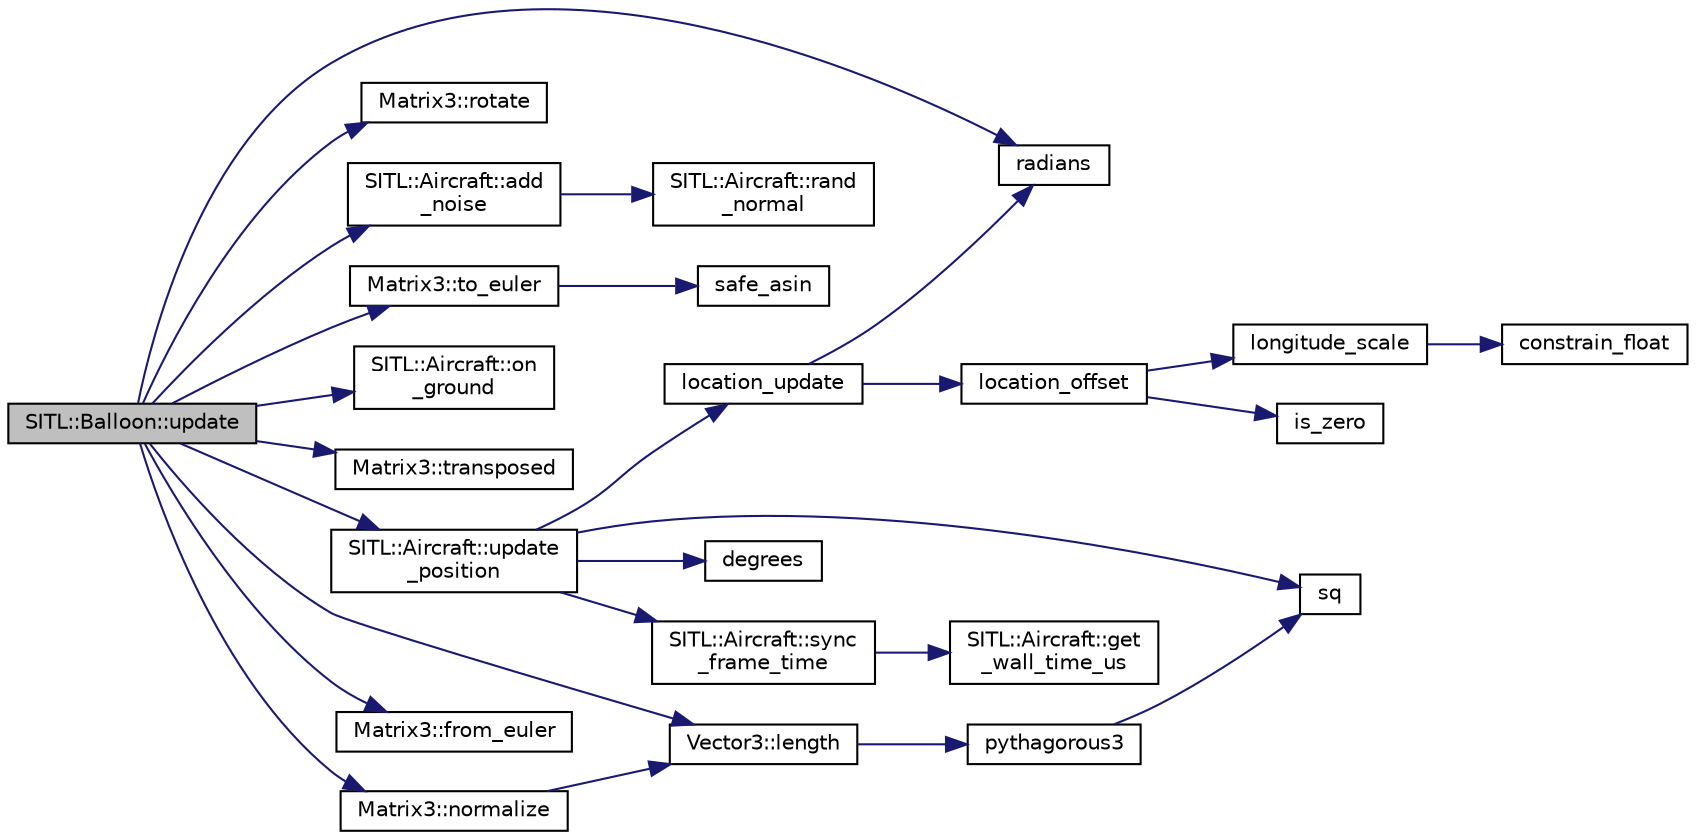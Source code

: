 digraph "SITL::Balloon::update"
{
 // INTERACTIVE_SVG=YES
  edge [fontname="Helvetica",fontsize="10",labelfontname="Helvetica",labelfontsize="10"];
  node [fontname="Helvetica",fontsize="10",shape=record];
  rankdir="LR";
  Node1 [label="SITL::Balloon::update",height=0.2,width=0.4,color="black", fillcolor="grey75", style="filled", fontcolor="black"];
  Node1 -> Node2 [color="midnightblue",fontsize="10",style="solid",fontname="Helvetica"];
  Node2 [label="radians",height=0.2,width=0.4,color="black", fillcolor="white", style="filled",URL="$AP__Math_8h.html#a75b14352ec1c95a8276af9a0813cfdc3"];
  Node1 -> Node3 [color="midnightblue",fontsize="10",style="solid",fontname="Helvetica"];
  Node3 [label="Matrix3::rotate",height=0.2,width=0.4,color="black", fillcolor="white", style="filled",URL="$classMatrix3.html#a6f044e8d64f6f10e054af962487399b9"];
  Node1 -> Node4 [color="midnightblue",fontsize="10",style="solid",fontname="Helvetica"];
  Node4 [label="Matrix3::normalize",height=0.2,width=0.4,color="black", fillcolor="white", style="filled",URL="$classMatrix3.html#a79b6de6d1beda5938087dec7fa225702"];
  Node4 -> Node5 [color="midnightblue",fontsize="10",style="solid",fontname="Helvetica"];
  Node5 [label="Vector3::length",height=0.2,width=0.4,color="black", fillcolor="white", style="filled",URL="$classVector3.html#ac1fd5514e368a1e1c2d13f71eda18345"];
  Node5 -> Node6 [color="midnightblue",fontsize="10",style="solid",fontname="Helvetica"];
  Node6 [label="pythagorous3",height=0.2,width=0.4,color="black", fillcolor="white", style="filled",URL="$AP__Math_8h.html#a6b05ff3296c2ed55b1cd74262a7330f6"];
  Node6 -> Node7 [color="midnightblue",fontsize="10",style="solid",fontname="Helvetica"];
  Node7 [label="sq",height=0.2,width=0.4,color="black", fillcolor="white", style="filled",URL="$AP__Math_8h.html#a00f57739f8671cb41eae08a51b7cbf7c"];
  Node1 -> Node8 [color="midnightblue",fontsize="10",style="solid",fontname="Helvetica"];
  Node8 [label="SITL::Aircraft::on\l_ground",height=0.2,width=0.4,color="black", fillcolor="white", style="filled",URL="$classSITL_1_1Aircraft.html#a7c2b850d9ead17bacd6bb483728eb49b"];
  Node1 -> Node9 [color="midnightblue",fontsize="10",style="solid",fontname="Helvetica"];
  Node9 [label="Matrix3::transposed",height=0.2,width=0.4,color="black", fillcolor="white", style="filled",URL="$classMatrix3.html#a18e2df03dec4abdf11fc9fb60ed7c226"];
  Node1 -> Node10 [color="midnightblue",fontsize="10",style="solid",fontname="Helvetica"];
  Node10 [label="SITL::Aircraft::add\l_noise",height=0.2,width=0.4,color="black", fillcolor="white", style="filled",URL="$classSITL_1_1Aircraft.html#a883504982388741338171de112e4e05e"];
  Node10 -> Node11 [color="midnightblue",fontsize="10",style="solid",fontname="Helvetica"];
  Node11 [label="SITL::Aircraft::rand\l_normal",height=0.2,width=0.4,color="black", fillcolor="white", style="filled",URL="$classSITL_1_1Aircraft.html#a800bf4129016a6081b87181e6350b079"];
  Node1 -> Node5 [color="midnightblue",fontsize="10",style="solid",fontname="Helvetica"];
  Node1 -> Node12 [color="midnightblue",fontsize="10",style="solid",fontname="Helvetica"];
  Node12 [label="Matrix3::to_euler",height=0.2,width=0.4,color="black", fillcolor="white", style="filled",URL="$classMatrix3.html#a893c6a712d52e47dbb7ed2d7a548046e"];
  Node12 -> Node13 [color="midnightblue",fontsize="10",style="solid",fontname="Helvetica"];
  Node13 [label="safe_asin",height=0.2,width=0.4,color="black", fillcolor="white", style="filled",URL="$AP__Math_8cpp.html#a2706fd969ad73bc8ef977d964c04f4a3"];
  Node1 -> Node14 [color="midnightblue",fontsize="10",style="solid",fontname="Helvetica"];
  Node14 [label="Matrix3::from_euler",height=0.2,width=0.4,color="black", fillcolor="white", style="filled",URL="$classMatrix3.html#a62587bd216436f09f06b9e1330f84bc0",tooltip="-*- tab-width: 4; Mode: C++; c-basic-offset: 4; indent-tabs-mode: nil -*- "];
  Node1 -> Node15 [color="midnightblue",fontsize="10",style="solid",fontname="Helvetica"];
  Node15 [label="SITL::Aircraft::update\l_position",height=0.2,width=0.4,color="black", fillcolor="white", style="filled",URL="$classSITL_1_1Aircraft.html#a4a72b2c0617cf55b24b062daaae685b9"];
  Node15 -> Node16 [color="midnightblue",fontsize="10",style="solid",fontname="Helvetica"];
  Node16 [label="degrees",height=0.2,width=0.4,color="black", fillcolor="white", style="filled",URL="$AP__Math_8h.html#a420f396aeb3fce0177dead408c1c2da2"];
  Node15 -> Node7 [color="midnightblue",fontsize="10",style="solid",fontname="Helvetica"];
  Node15 -> Node17 [color="midnightblue",fontsize="10",style="solid",fontname="Helvetica"];
  Node17 [label="location_update",height=0.2,width=0.4,color="black", fillcolor="white", style="filled",URL="$AP__Math_8h.html#ab0e06d28afb9d14043e1938af277396c"];
  Node17 -> Node2 [color="midnightblue",fontsize="10",style="solid",fontname="Helvetica"];
  Node17 -> Node18 [color="midnightblue",fontsize="10",style="solid",fontname="Helvetica"];
  Node18 [label="location_offset",height=0.2,width=0.4,color="black", fillcolor="white", style="filled",URL="$location_8cpp.html#a717b438a67f0b41665feec9009ba1bd4"];
  Node18 -> Node19 [color="midnightblue",fontsize="10",style="solid",fontname="Helvetica"];
  Node19 [label="is_zero",height=0.2,width=0.4,color="black", fillcolor="white", style="filled",URL="$AP__Math_8h.html#a108b79eeb35c5d58f324458ec9e1e9f2"];
  Node18 -> Node20 [color="midnightblue",fontsize="10",style="solid",fontname="Helvetica"];
  Node20 [label="longitude_scale",height=0.2,width=0.4,color="black", fillcolor="white", style="filled",URL="$location_8cpp.html#ad2368c582f3e0c135e2a74772f4db61a"];
  Node20 -> Node21 [color="midnightblue",fontsize="10",style="solid",fontname="Helvetica"];
  Node21 [label="constrain_float",height=0.2,width=0.4,color="black", fillcolor="white", style="filled",URL="$AP__Math_8h.html#a27149a7dfbb14319088e8332705c0046"];
  Node15 -> Node22 [color="midnightblue",fontsize="10",style="solid",fontname="Helvetica"];
  Node22 [label="SITL::Aircraft::sync\l_frame_time",height=0.2,width=0.4,color="black", fillcolor="white", style="filled",URL="$classSITL_1_1Aircraft.html#a62156d8d68f444998c58c6270512fbd6"];
  Node22 -> Node23 [color="midnightblue",fontsize="10",style="solid",fontname="Helvetica"];
  Node23 [label="SITL::Aircraft::get\l_wall_time_us",height=0.2,width=0.4,color="black", fillcolor="white", style="filled",URL="$classSITL_1_1Aircraft.html#a7a3bcc97f481dd5427fc740eef5a2c4e"];
}
